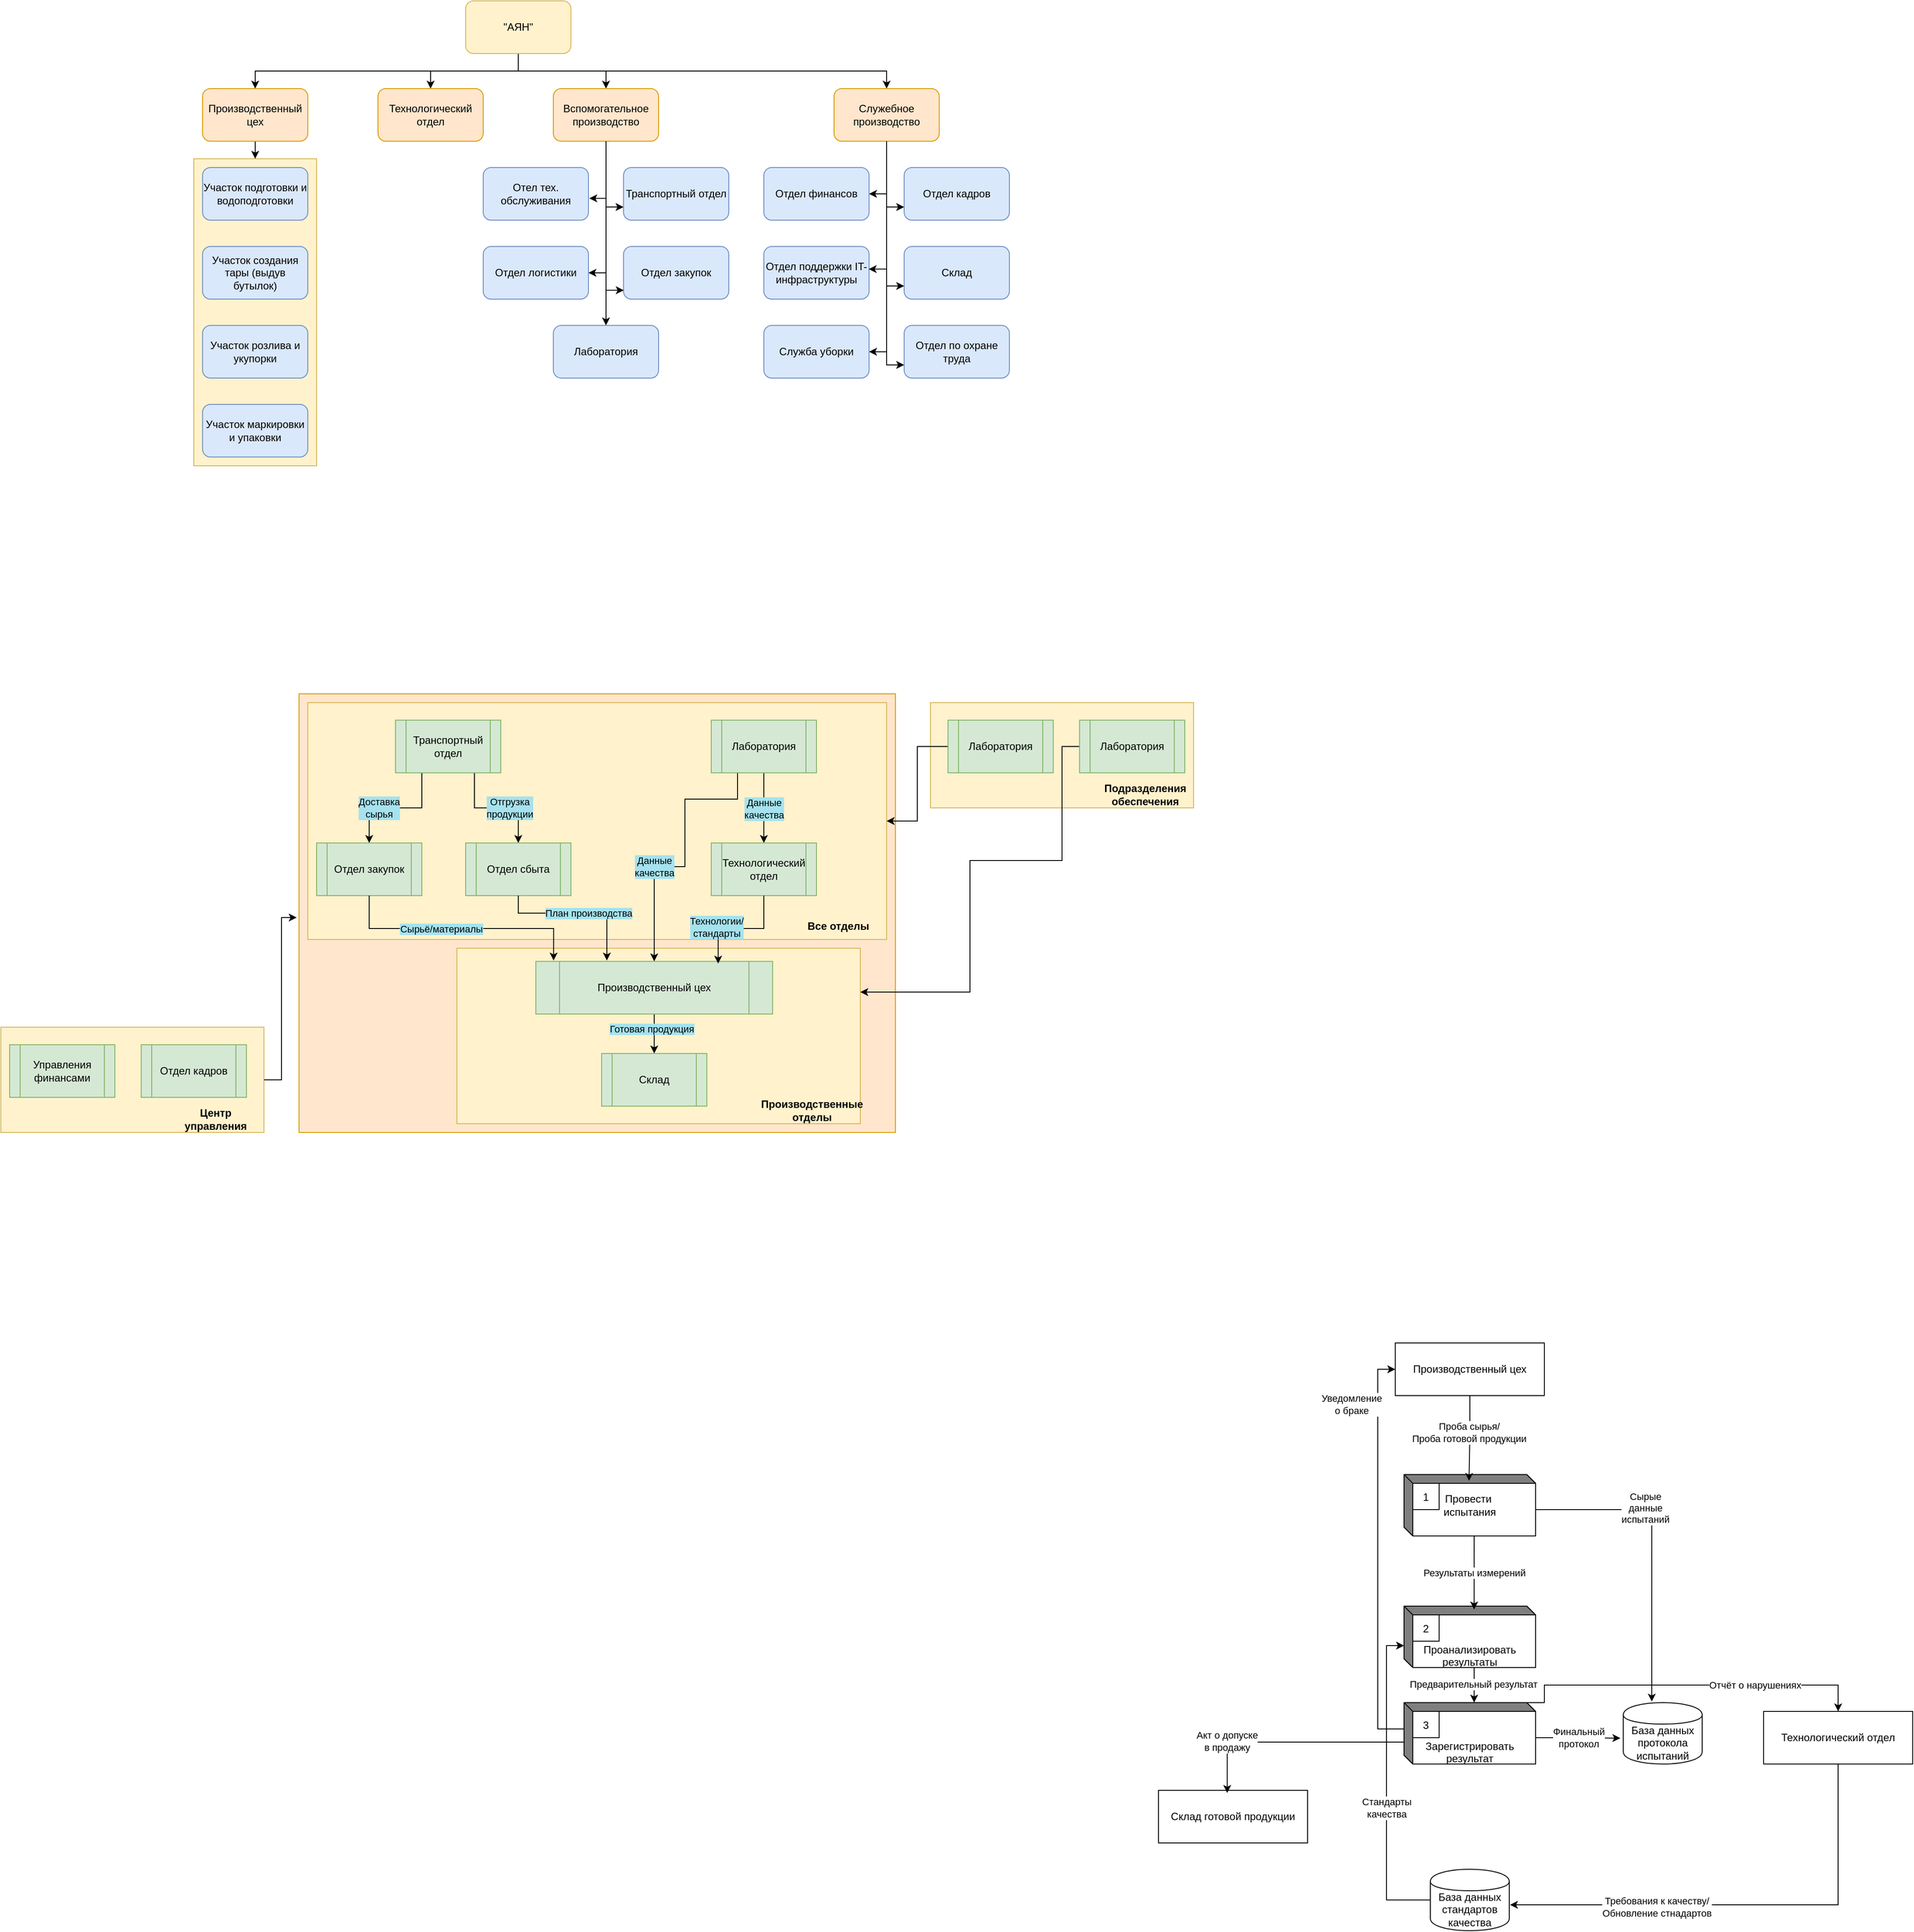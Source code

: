 <mxfile version="28.2.0">
  <diagram id="C5RBs43oDa-KdzZeNtuy" name="Page-1">
    <mxGraphModel dx="2205" dy="1965" grid="1" gridSize="10" guides="1" tooltips="1" connect="1" arrows="1" fold="1" page="1" pageScale="1" pageWidth="827" pageHeight="1169" math="0" shadow="0">
      <root>
        <mxCell id="WIyWlLk6GJQsqaUBKTNV-0" />
        <mxCell id="WIyWlLk6GJQsqaUBKTNV-1" parent="WIyWlLk6GJQsqaUBKTNV-0" />
        <mxCell id="Kz0ILVLRbBPBbnpEan82-95" value="" style="rounded=0;whiteSpace=wrap;html=1;fillColor=#fff2cc;strokeColor=#d6b656;" parent="WIyWlLk6GJQsqaUBKTNV-1" vertex="1">
          <mxGeometry x="-170" y="-390" width="140" height="350" as="geometry" />
        </mxCell>
        <mxCell id="Kz0ILVLRbBPBbnpEan82-2" value="" style="rounded=0;whiteSpace=wrap;html=1;fillColor=#ffe6cc;strokeColor=#d79b00;" parent="WIyWlLk6GJQsqaUBKTNV-1" vertex="1">
          <mxGeometry x="-50" y="220" width="680" height="500" as="geometry" />
        </mxCell>
        <mxCell id="Kz0ILVLRbBPBbnpEan82-27" value="" style="rounded=0;whiteSpace=wrap;html=1;fillColor=#fff2cc;strokeColor=#d6b656;" parent="WIyWlLk6GJQsqaUBKTNV-1" vertex="1">
          <mxGeometry x="130" y="510" width="460" height="200" as="geometry" />
        </mxCell>
        <mxCell id="Kz0ILVLRbBPBbnpEan82-26" value="" style="rounded=0;whiteSpace=wrap;html=1;fillColor=#fff2cc;strokeColor=#d6b656;" parent="WIyWlLk6GJQsqaUBKTNV-1" vertex="1">
          <mxGeometry x="-40" y="230" width="660" height="270" as="geometry" />
        </mxCell>
        <mxCell id="Kz0ILVLRbBPBbnpEan82-9" style="edgeStyle=orthogonalEdgeStyle;rounded=0;orthogonalLoop=1;jettySize=auto;html=1;exitX=0.25;exitY=1;exitDx=0;exitDy=0;" parent="WIyWlLk6GJQsqaUBKTNV-1" source="Kz0ILVLRbBPBbnpEan82-3" target="Kz0ILVLRbBPBbnpEan82-5" edge="1">
          <mxGeometry relative="1" as="geometry" />
        </mxCell>
        <mxCell id="Kz0ILVLRbBPBbnpEan82-11" value="Доставка&lt;div&gt;сырья&lt;/div&gt;" style="edgeLabel;html=1;align=center;verticalAlign=middle;resizable=0;points=[];labelBackgroundColor=light-dark(#a5e2ee, #ededed);" parent="Kz0ILVLRbBPBbnpEan82-9" vertex="1" connectable="0">
          <mxGeometry x="0.096" relative="1" as="geometry">
            <mxPoint x="-13" as="offset" />
          </mxGeometry>
        </mxCell>
        <mxCell id="Kz0ILVLRbBPBbnpEan82-10" style="edgeStyle=orthogonalEdgeStyle;rounded=0;orthogonalLoop=1;jettySize=auto;html=1;exitX=0.75;exitY=1;exitDx=0;exitDy=0;" parent="WIyWlLk6GJQsqaUBKTNV-1" source="Kz0ILVLRbBPBbnpEan82-3" target="Kz0ILVLRbBPBbnpEan82-6" edge="1">
          <mxGeometry relative="1" as="geometry" />
        </mxCell>
        <mxCell id="Kz0ILVLRbBPBbnpEan82-12" value="Отгрузка&lt;div&gt;продукции&lt;/div&gt;" style="edgeLabel;html=1;align=center;verticalAlign=middle;resizable=0;points=[];labelBackgroundColor=light-dark(#a5e2ee, #ededed);" parent="Kz0ILVLRbBPBbnpEan82-10" vertex="1" connectable="0">
          <mxGeometry x="-0.143" relative="1" as="geometry">
            <mxPoint x="24" as="offset" />
          </mxGeometry>
        </mxCell>
        <mxCell id="Kz0ILVLRbBPBbnpEan82-3" value="Транспортный отдел" style="shape=process;whiteSpace=wrap;html=1;backgroundOutline=1;fillColor=#d5e8d4;strokeColor=#82b366;" parent="WIyWlLk6GJQsqaUBKTNV-1" vertex="1">
          <mxGeometry x="60" y="250" width="120" height="60" as="geometry" />
        </mxCell>
        <mxCell id="Kz0ILVLRbBPBbnpEan82-13" style="edgeStyle=orthogonalEdgeStyle;rounded=0;orthogonalLoop=1;jettySize=auto;html=1;exitX=0.5;exitY=1;exitDx=0;exitDy=0;" parent="WIyWlLk6GJQsqaUBKTNV-1" source="Kz0ILVLRbBPBbnpEan82-4" target="Kz0ILVLRbBPBbnpEan82-7" edge="1">
          <mxGeometry relative="1" as="geometry" />
        </mxCell>
        <mxCell id="Kz0ILVLRbBPBbnpEan82-15" value="Данные&lt;div&gt;качества&lt;/div&gt;" style="edgeLabel;html=1;align=center;verticalAlign=middle;resizable=0;points=[];labelBackgroundColor=light-dark(#a5e2ee, #ededed);" parent="Kz0ILVLRbBPBbnpEan82-13" vertex="1" connectable="0">
          <mxGeometry x="0.007" relative="1" as="geometry">
            <mxPoint as="offset" />
          </mxGeometry>
        </mxCell>
        <mxCell id="Kz0ILVLRbBPBbnpEan82-14" style="edgeStyle=orthogonalEdgeStyle;rounded=0;orthogonalLoop=1;jettySize=auto;html=1;exitX=0.25;exitY=1;exitDx=0;exitDy=0;" parent="WIyWlLk6GJQsqaUBKTNV-1" source="Kz0ILVLRbBPBbnpEan82-4" target="Kz0ILVLRbBPBbnpEan82-8" edge="1">
          <mxGeometry relative="1" as="geometry">
            <Array as="points">
              <mxPoint x="450" y="340" />
              <mxPoint x="390" y="340" />
              <mxPoint x="390" y="417" />
              <mxPoint x="355" y="417" />
            </Array>
          </mxGeometry>
        </mxCell>
        <mxCell id="Kz0ILVLRbBPBbnpEan82-16" value="Данные&lt;div&gt;качества&lt;/div&gt;" style="edgeLabel;html=1;align=center;verticalAlign=middle;resizable=0;points=[];labelBackgroundColor=light-dark(#a5e2ee, #ededed);" parent="Kz0ILVLRbBPBbnpEan82-14" vertex="1" connectable="0">
          <mxGeometry x="0.304" relative="1" as="geometry">
            <mxPoint as="offset" />
          </mxGeometry>
        </mxCell>
        <mxCell id="Kz0ILVLRbBPBbnpEan82-4" value="Лаборатория" style="shape=process;whiteSpace=wrap;html=1;backgroundOutline=1;fillColor=#d5e8d4;strokeColor=#82b366;" parent="WIyWlLk6GJQsqaUBKTNV-1" vertex="1">
          <mxGeometry x="420" y="250" width="120" height="60" as="geometry" />
        </mxCell>
        <mxCell id="Kz0ILVLRbBPBbnpEan82-5" value="Отдел закупок" style="shape=process;whiteSpace=wrap;html=1;backgroundOutline=1;fillColor=#d5e8d4;strokeColor=#82b366;" parent="WIyWlLk6GJQsqaUBKTNV-1" vertex="1">
          <mxGeometry x="-30" y="390" width="120" height="60" as="geometry" />
        </mxCell>
        <mxCell id="Kz0ILVLRbBPBbnpEan82-6" value="Отдел сбыта" style="shape=process;whiteSpace=wrap;html=1;backgroundOutline=1;fillColor=#d5e8d4;strokeColor=#82b366;" parent="WIyWlLk6GJQsqaUBKTNV-1" vertex="1">
          <mxGeometry x="140" y="390" width="120" height="60" as="geometry" />
        </mxCell>
        <mxCell id="Kz0ILVLRbBPBbnpEan82-7" value="Технологический отдел" style="shape=process;whiteSpace=wrap;html=1;backgroundOutline=1;fillColor=#d5e8d4;strokeColor=#82b366;" parent="WIyWlLk6GJQsqaUBKTNV-1" vertex="1">
          <mxGeometry x="420" y="390" width="120" height="60" as="geometry" />
        </mxCell>
        <mxCell id="Kz0ILVLRbBPBbnpEan82-24" style="edgeStyle=orthogonalEdgeStyle;rounded=0;orthogonalLoop=1;jettySize=auto;html=1;exitX=0.5;exitY=1;exitDx=0;exitDy=0;entryX=0.5;entryY=0;entryDx=0;entryDy=0;" parent="WIyWlLk6GJQsqaUBKTNV-1" source="Kz0ILVLRbBPBbnpEan82-8" target="Kz0ILVLRbBPBbnpEan82-23" edge="1">
          <mxGeometry relative="1" as="geometry" />
        </mxCell>
        <mxCell id="Kz0ILVLRbBPBbnpEan82-25" value="Готовая продукция" style="edgeLabel;html=1;align=center;verticalAlign=middle;resizable=0;points=[];labelBackgroundColor=light-dark(#a5e2ee, #ededed);" parent="Kz0ILVLRbBPBbnpEan82-24" vertex="1" connectable="0">
          <mxGeometry x="-0.237" y="-3" relative="1" as="geometry">
            <mxPoint as="offset" />
          </mxGeometry>
        </mxCell>
        <mxCell id="Kz0ILVLRbBPBbnpEan82-8" value="Производственный цех" style="shape=process;whiteSpace=wrap;html=1;backgroundOutline=1;fillColor=#d5e8d4;strokeColor=#82b366;" parent="WIyWlLk6GJQsqaUBKTNV-1" vertex="1">
          <mxGeometry x="220" y="525" width="270" height="60" as="geometry" />
        </mxCell>
        <mxCell id="Kz0ILVLRbBPBbnpEan82-17" style="edgeStyle=orthogonalEdgeStyle;rounded=0;orthogonalLoop=1;jettySize=auto;html=1;exitX=0.5;exitY=1;exitDx=0;exitDy=0;entryX=0.77;entryY=0.042;entryDx=0;entryDy=0;entryPerimeter=0;" parent="WIyWlLk6GJQsqaUBKTNV-1" source="Kz0ILVLRbBPBbnpEan82-7" target="Kz0ILVLRbBPBbnpEan82-8" edge="1">
          <mxGeometry relative="1" as="geometry" />
        </mxCell>
        <mxCell id="Kz0ILVLRbBPBbnpEan82-18" value="Технологии/&lt;div&gt;стандарты&lt;/div&gt;" style="edgeLabel;html=1;align=center;verticalAlign=middle;resizable=0;points=[];labelBackgroundColor=light-dark(#a5e2ee, #ededed);" parent="Kz0ILVLRbBPBbnpEan82-17" vertex="1" connectable="0">
          <mxGeometry x="0.383" y="-3" relative="1" as="geometry">
            <mxPoint x="1" y="-2" as="offset" />
          </mxGeometry>
        </mxCell>
        <mxCell id="Kz0ILVLRbBPBbnpEan82-19" style="edgeStyle=orthogonalEdgeStyle;rounded=0;orthogonalLoop=1;jettySize=auto;html=1;exitX=0.5;exitY=1;exitDx=0;exitDy=0;entryX=0.075;entryY=-0.016;entryDx=0;entryDy=0;entryPerimeter=0;" parent="WIyWlLk6GJQsqaUBKTNV-1" source="Kz0ILVLRbBPBbnpEan82-5" target="Kz0ILVLRbBPBbnpEan82-8" edge="1">
          <mxGeometry relative="1" as="geometry" />
        </mxCell>
        <mxCell id="Kz0ILVLRbBPBbnpEan82-22" value="Сырьё/материалы" style="edgeLabel;html=1;align=center;verticalAlign=middle;resizable=0;points=[];labelBackgroundColor=light-dark(#a5e2ee, #ededed);" parent="Kz0ILVLRbBPBbnpEan82-19" vertex="1" connectable="0">
          <mxGeometry x="-0.16" relative="1" as="geometry">
            <mxPoint as="offset" />
          </mxGeometry>
        </mxCell>
        <mxCell id="Kz0ILVLRbBPBbnpEan82-20" style="edgeStyle=orthogonalEdgeStyle;rounded=0;orthogonalLoop=1;jettySize=auto;html=1;exitX=0.5;exitY=1;exitDx=0;exitDy=0;entryX=0.3;entryY=-0.016;entryDx=0;entryDy=0;entryPerimeter=0;" parent="WIyWlLk6GJQsqaUBKTNV-1" source="Kz0ILVLRbBPBbnpEan82-6" target="Kz0ILVLRbBPBbnpEan82-8" edge="1">
          <mxGeometry relative="1" as="geometry">
            <Array as="points">
              <mxPoint x="200" y="470" />
              <mxPoint x="301" y="470" />
            </Array>
          </mxGeometry>
        </mxCell>
        <mxCell id="Kz0ILVLRbBPBbnpEan82-21" value="План производства" style="edgeLabel;html=1;align=center;verticalAlign=middle;resizable=0;points=[];labelBackgroundColor=light-dark(#a5e2ee, #ededed);" parent="Kz0ILVLRbBPBbnpEan82-20" vertex="1" connectable="0">
          <mxGeometry x="-0.359" y="-1" relative="1" as="geometry">
            <mxPoint x="44" y="-1" as="offset" />
          </mxGeometry>
        </mxCell>
        <mxCell id="Kz0ILVLRbBPBbnpEan82-23" value="Склад" style="shape=process;whiteSpace=wrap;html=1;backgroundOutline=1;fillColor=#d5e8d4;strokeColor=#82b366;" parent="WIyWlLk6GJQsqaUBKTNV-1" vertex="1">
          <mxGeometry x="295" y="630" width="120" height="60" as="geometry" />
        </mxCell>
        <mxCell id="Kz0ILVLRbBPBbnpEan82-28" value="Производственные отделы" style="text;html=1;align=center;verticalAlign=middle;whiteSpace=wrap;rounded=0;fontStyle=1" parent="WIyWlLk6GJQsqaUBKTNV-1" vertex="1">
          <mxGeometry x="480" y="680" width="110" height="30" as="geometry" />
        </mxCell>
        <mxCell id="Kz0ILVLRbBPBbnpEan82-29" value="Все отделы" style="text;html=1;align=center;verticalAlign=middle;whiteSpace=wrap;rounded=0;fontStyle=1" parent="WIyWlLk6GJQsqaUBKTNV-1" vertex="1">
          <mxGeometry x="510" y="470" width="110" height="30" as="geometry" />
        </mxCell>
        <mxCell id="Kz0ILVLRbBPBbnpEan82-30" value="" style="rounded=0;whiteSpace=wrap;html=1;fillColor=#fff2cc;strokeColor=#d6b656;" parent="WIyWlLk6GJQsqaUBKTNV-1" vertex="1">
          <mxGeometry x="670" y="230" width="300" height="120" as="geometry" />
        </mxCell>
        <mxCell id="Kz0ILVLRbBPBbnpEan82-34" style="edgeStyle=orthogonalEdgeStyle;rounded=0;orthogonalLoop=1;jettySize=auto;html=1;exitX=0;exitY=0.5;exitDx=0;exitDy=0;" parent="WIyWlLk6GJQsqaUBKTNV-1" source="Kz0ILVLRbBPBbnpEan82-31" target="Kz0ILVLRbBPBbnpEan82-26" edge="1">
          <mxGeometry relative="1" as="geometry" />
        </mxCell>
        <mxCell id="Kz0ILVLRbBPBbnpEan82-31" value="Лаборатория" style="shape=process;whiteSpace=wrap;html=1;backgroundOutline=1;fillColor=#d5e8d4;strokeColor=#82b366;" parent="WIyWlLk6GJQsqaUBKTNV-1" vertex="1">
          <mxGeometry x="690" y="250" width="120" height="60" as="geometry" />
        </mxCell>
        <mxCell id="Kz0ILVLRbBPBbnpEan82-35" style="edgeStyle=orthogonalEdgeStyle;rounded=0;orthogonalLoop=1;jettySize=auto;html=1;exitX=0;exitY=0.5;exitDx=0;exitDy=0;entryX=1;entryY=0.25;entryDx=0;entryDy=0;" parent="WIyWlLk6GJQsqaUBKTNV-1" source="Kz0ILVLRbBPBbnpEan82-32" target="Kz0ILVLRbBPBbnpEan82-27" edge="1">
          <mxGeometry relative="1" as="geometry">
            <Array as="points">
              <mxPoint x="820" y="280" />
              <mxPoint x="820" y="410" />
              <mxPoint x="715" y="410" />
              <mxPoint x="715" y="560" />
            </Array>
          </mxGeometry>
        </mxCell>
        <mxCell id="Kz0ILVLRbBPBbnpEan82-32" value="Лаборатория" style="shape=process;whiteSpace=wrap;html=1;backgroundOutline=1;fillColor=#d5e8d4;strokeColor=#82b366;" parent="WIyWlLk6GJQsqaUBKTNV-1" vertex="1">
          <mxGeometry x="840" y="250" width="120" height="60" as="geometry" />
        </mxCell>
        <mxCell id="Kz0ILVLRbBPBbnpEan82-33" value="Подразделения обеспечения" style="text;html=1;align=center;verticalAlign=middle;whiteSpace=wrap;rounded=0;fontStyle=1" parent="WIyWlLk6GJQsqaUBKTNV-1" vertex="1">
          <mxGeometry x="860" y="320" width="110" height="30" as="geometry" />
        </mxCell>
        <mxCell id="Kz0ILVLRbBPBbnpEan82-36" value="" style="rounded=0;whiteSpace=wrap;html=1;fillColor=#fff2cc;strokeColor=#d6b656;" parent="WIyWlLk6GJQsqaUBKTNV-1" vertex="1">
          <mxGeometry x="-390" y="600" width="300" height="120" as="geometry" />
        </mxCell>
        <mxCell id="Kz0ILVLRbBPBbnpEan82-37" value="Управления финансами" style="shape=process;whiteSpace=wrap;html=1;backgroundOutline=1;fillColor=#d5e8d4;strokeColor=#82b366;" parent="WIyWlLk6GJQsqaUBKTNV-1" vertex="1">
          <mxGeometry x="-380" y="620" width="120" height="60" as="geometry" />
        </mxCell>
        <mxCell id="Kz0ILVLRbBPBbnpEan82-38" value="Отдел кадров" style="shape=process;whiteSpace=wrap;html=1;backgroundOutline=1;fillColor=#d5e8d4;strokeColor=#82b366;" parent="WIyWlLk6GJQsqaUBKTNV-1" vertex="1">
          <mxGeometry x="-230" y="620" width="120" height="60" as="geometry" />
        </mxCell>
        <mxCell id="Kz0ILVLRbBPBbnpEan82-39" value="Центр управления" style="text;html=1;align=center;verticalAlign=middle;whiteSpace=wrap;rounded=0;fontStyle=1" parent="WIyWlLk6GJQsqaUBKTNV-1" vertex="1">
          <mxGeometry x="-200" y="690" width="110" height="30" as="geometry" />
        </mxCell>
        <mxCell id="Kz0ILVLRbBPBbnpEan82-40" style="edgeStyle=orthogonalEdgeStyle;rounded=0;orthogonalLoop=1;jettySize=auto;html=1;exitX=1;exitY=0.5;exitDx=0;exitDy=0;entryX=-0.004;entryY=0.51;entryDx=0;entryDy=0;entryPerimeter=0;" parent="WIyWlLk6GJQsqaUBKTNV-1" source="Kz0ILVLRbBPBbnpEan82-36" target="Kz0ILVLRbBPBbnpEan82-2" edge="1">
          <mxGeometry relative="1" as="geometry" />
        </mxCell>
        <mxCell id="Kz0ILVLRbBPBbnpEan82-47" style="edgeStyle=orthogonalEdgeStyle;rounded=0;orthogonalLoop=1;jettySize=auto;html=1;exitX=0.5;exitY=1;exitDx=0;exitDy=0;entryX=0.5;entryY=0;entryDx=0;entryDy=0;" parent="WIyWlLk6GJQsqaUBKTNV-1" source="Kz0ILVLRbBPBbnpEan82-42" target="Kz0ILVLRbBPBbnpEan82-43" edge="1">
          <mxGeometry relative="1" as="geometry" />
        </mxCell>
        <mxCell id="Kz0ILVLRbBPBbnpEan82-48" style="edgeStyle=orthogonalEdgeStyle;rounded=0;orthogonalLoop=1;jettySize=auto;html=1;exitX=0.5;exitY=1;exitDx=0;exitDy=0;entryX=0.5;entryY=0;entryDx=0;entryDy=0;" parent="WIyWlLk6GJQsqaUBKTNV-1" source="Kz0ILVLRbBPBbnpEan82-42" target="Kz0ILVLRbBPBbnpEan82-44" edge="1">
          <mxGeometry relative="1" as="geometry" />
        </mxCell>
        <mxCell id="Kz0ILVLRbBPBbnpEan82-49" style="edgeStyle=orthogonalEdgeStyle;rounded=0;orthogonalLoop=1;jettySize=auto;html=1;exitX=0.5;exitY=1;exitDx=0;exitDy=0;" parent="WIyWlLk6GJQsqaUBKTNV-1" source="Kz0ILVLRbBPBbnpEan82-42" target="Kz0ILVLRbBPBbnpEan82-46" edge="1">
          <mxGeometry relative="1" as="geometry" />
        </mxCell>
        <mxCell id="Kz0ILVLRbBPBbnpEan82-50" style="edgeStyle=orthogonalEdgeStyle;rounded=0;orthogonalLoop=1;jettySize=auto;html=1;exitX=0.5;exitY=1;exitDx=0;exitDy=0;" parent="WIyWlLk6GJQsqaUBKTNV-1" source="Kz0ILVLRbBPBbnpEan82-42" target="Kz0ILVLRbBPBbnpEan82-45" edge="1">
          <mxGeometry relative="1" as="geometry" />
        </mxCell>
        <mxCell id="Kz0ILVLRbBPBbnpEan82-42" value="&quot;АЯН&quot;" style="rounded=1;whiteSpace=wrap;html=1;fillColor=#fff2cc;strokeColor=#d6b656;" parent="WIyWlLk6GJQsqaUBKTNV-1" vertex="1">
          <mxGeometry x="140" y="-570" width="120" height="60" as="geometry" />
        </mxCell>
        <mxCell id="Kz0ILVLRbBPBbnpEan82-96" style="edgeStyle=orthogonalEdgeStyle;rounded=0;orthogonalLoop=1;jettySize=auto;html=1;exitX=0.5;exitY=1;exitDx=0;exitDy=0;entryX=0.5;entryY=1;entryDx=0;entryDy=0;" parent="WIyWlLk6GJQsqaUBKTNV-1" source="Kz0ILVLRbBPBbnpEan82-43" target="Kz0ILVLRbBPBbnpEan82-43" edge="1">
          <mxGeometry relative="1" as="geometry" />
        </mxCell>
        <mxCell id="Kz0ILVLRbBPBbnpEan82-97" style="edgeStyle=orthogonalEdgeStyle;rounded=0;orthogonalLoop=1;jettySize=auto;html=1;exitX=0.5;exitY=1;exitDx=0;exitDy=0;entryX=0.5;entryY=0;entryDx=0;entryDy=0;" parent="WIyWlLk6GJQsqaUBKTNV-1" source="Kz0ILVLRbBPBbnpEan82-43" target="Kz0ILVLRbBPBbnpEan82-95" edge="1">
          <mxGeometry relative="1" as="geometry" />
        </mxCell>
        <mxCell id="Kz0ILVLRbBPBbnpEan82-43" value="Производственный цех" style="rounded=1;whiteSpace=wrap;html=1;fillColor=#ffe6cc;strokeColor=#d79b00;" parent="WIyWlLk6GJQsqaUBKTNV-1" vertex="1">
          <mxGeometry x="-160" y="-470" width="120" height="60" as="geometry" />
        </mxCell>
        <mxCell id="Kz0ILVLRbBPBbnpEan82-44" value="Технологический отдел" style="rounded=1;whiteSpace=wrap;html=1;fillColor=#ffe6cc;strokeColor=#d79b00;" parent="WIyWlLk6GJQsqaUBKTNV-1" vertex="1">
          <mxGeometry x="40" y="-470" width="120" height="60" as="geometry" />
        </mxCell>
        <mxCell id="Kz0ILVLRbBPBbnpEan82-56" style="edgeStyle=orthogonalEdgeStyle;rounded=0;orthogonalLoop=1;jettySize=auto;html=1;exitX=0.5;exitY=1;exitDx=0;exitDy=0;" parent="WIyWlLk6GJQsqaUBKTNV-1" source="Kz0ILVLRbBPBbnpEan82-45" target="Kz0ILVLRbBPBbnpEan82-55" edge="1">
          <mxGeometry relative="1" as="geometry" />
        </mxCell>
        <mxCell id="Kz0ILVLRbBPBbnpEan82-58" style="edgeStyle=orthogonalEdgeStyle;rounded=0;orthogonalLoop=1;jettySize=auto;html=1;exitX=0.5;exitY=1;exitDx=0;exitDy=0;entryX=0;entryY=0.75;entryDx=0;entryDy=0;" parent="WIyWlLk6GJQsqaUBKTNV-1" source="Kz0ILVLRbBPBbnpEan82-45" target="Kz0ILVLRbBPBbnpEan82-52" edge="1">
          <mxGeometry relative="1" as="geometry" />
        </mxCell>
        <mxCell id="Kz0ILVLRbBPBbnpEan82-59" style="edgeStyle=orthogonalEdgeStyle;rounded=0;orthogonalLoop=1;jettySize=auto;html=1;exitX=0.5;exitY=1;exitDx=0;exitDy=0;entryX=1;entryY=0.5;entryDx=0;entryDy=0;" parent="WIyWlLk6GJQsqaUBKTNV-1" source="Kz0ILVLRbBPBbnpEan82-45" target="Kz0ILVLRbBPBbnpEan82-54" edge="1">
          <mxGeometry relative="1" as="geometry" />
        </mxCell>
        <mxCell id="Kz0ILVLRbBPBbnpEan82-45" value="Вспомогательное производство" style="rounded=1;whiteSpace=wrap;html=1;fillColor=#ffe6cc;strokeColor=#d79b00;" parent="WIyWlLk6GJQsqaUBKTNV-1" vertex="1">
          <mxGeometry x="240" y="-470" width="120" height="60" as="geometry" />
        </mxCell>
        <mxCell id="Kz0ILVLRbBPBbnpEan82-74" style="edgeStyle=orthogonalEdgeStyle;rounded=0;orthogonalLoop=1;jettySize=auto;html=1;exitX=0.5;exitY=1;exitDx=0;exitDy=0;entryX=1;entryY=0.5;entryDx=0;entryDy=0;" parent="WIyWlLk6GJQsqaUBKTNV-1" source="Kz0ILVLRbBPBbnpEan82-46" target="Kz0ILVLRbBPBbnpEan82-66" edge="1">
          <mxGeometry relative="1" as="geometry" />
        </mxCell>
        <mxCell id="Kz0ILVLRbBPBbnpEan82-75" style="edgeStyle=orthogonalEdgeStyle;rounded=0;orthogonalLoop=1;jettySize=auto;html=1;exitX=0.5;exitY=1;exitDx=0;exitDy=0;entryX=0;entryY=0.75;entryDx=0;entryDy=0;" parent="WIyWlLk6GJQsqaUBKTNV-1" source="Kz0ILVLRbBPBbnpEan82-46" target="Kz0ILVLRbBPBbnpEan82-67" edge="1">
          <mxGeometry relative="1" as="geometry" />
        </mxCell>
        <mxCell id="Kz0ILVLRbBPBbnpEan82-77" style="edgeStyle=orthogonalEdgeStyle;rounded=0;orthogonalLoop=1;jettySize=auto;html=1;exitX=0.5;exitY=1;exitDx=0;exitDy=0;entryX=0;entryY=0.75;entryDx=0;entryDy=0;" parent="WIyWlLk6GJQsqaUBKTNV-1" source="Kz0ILVLRbBPBbnpEan82-46" target="Kz0ILVLRbBPBbnpEan82-68" edge="1">
          <mxGeometry relative="1" as="geometry" />
        </mxCell>
        <mxCell id="Kz0ILVLRbBPBbnpEan82-89" style="edgeStyle=orthogonalEdgeStyle;rounded=0;orthogonalLoop=1;jettySize=auto;html=1;exitX=0.5;exitY=1;exitDx=0;exitDy=0;entryX=1;entryY=0.5;entryDx=0;entryDy=0;" parent="WIyWlLk6GJQsqaUBKTNV-1" source="Kz0ILVLRbBPBbnpEan82-46" target="Kz0ILVLRbBPBbnpEan82-70" edge="1">
          <mxGeometry relative="1" as="geometry" />
        </mxCell>
        <mxCell id="Kz0ILVLRbBPBbnpEan82-90" style="edgeStyle=orthogonalEdgeStyle;rounded=0;orthogonalLoop=1;jettySize=auto;html=1;exitX=0.5;exitY=1;exitDx=0;exitDy=0;entryX=0;entryY=0.75;entryDx=0;entryDy=0;" parent="WIyWlLk6GJQsqaUBKTNV-1" source="Kz0ILVLRbBPBbnpEan82-46" target="Kz0ILVLRbBPBbnpEan82-88" edge="1">
          <mxGeometry relative="1" as="geometry" />
        </mxCell>
        <mxCell id="Kz0ILVLRbBPBbnpEan82-46" value="Служебное производство" style="rounded=1;whiteSpace=wrap;html=1;fillColor=#ffe6cc;strokeColor=#d79b00;" parent="WIyWlLk6GJQsqaUBKTNV-1" vertex="1">
          <mxGeometry x="560" y="-470" width="120" height="60" as="geometry" />
        </mxCell>
        <mxCell id="Kz0ILVLRbBPBbnpEan82-51" value="Отел тех. обслуживания" style="rounded=1;whiteSpace=wrap;html=1;fillColor=#dae8fc;strokeColor=#6c8ebf;" parent="WIyWlLk6GJQsqaUBKTNV-1" vertex="1">
          <mxGeometry x="160" y="-380" width="120" height="60" as="geometry" />
        </mxCell>
        <mxCell id="Kz0ILVLRbBPBbnpEan82-52" value="Транспортный отдел" style="rounded=1;whiteSpace=wrap;html=1;fillColor=#dae8fc;strokeColor=#6c8ebf;" parent="WIyWlLk6GJQsqaUBKTNV-1" vertex="1">
          <mxGeometry x="320" y="-380" width="120" height="60" as="geometry" />
        </mxCell>
        <mxCell id="Kz0ILVLRbBPBbnpEan82-53" value="Отдел закупок" style="rounded=1;whiteSpace=wrap;html=1;fillColor=#dae8fc;strokeColor=#6c8ebf;" parent="WIyWlLk6GJQsqaUBKTNV-1" vertex="1">
          <mxGeometry x="320" y="-290" width="120" height="60" as="geometry" />
        </mxCell>
        <mxCell id="Kz0ILVLRbBPBbnpEan82-54" value="Отдел логистики" style="rounded=1;whiteSpace=wrap;html=1;fillColor=#dae8fc;strokeColor=#6c8ebf;" parent="WIyWlLk6GJQsqaUBKTNV-1" vertex="1">
          <mxGeometry x="160" y="-290" width="120" height="60" as="geometry" />
        </mxCell>
        <mxCell id="Kz0ILVLRbBPBbnpEan82-55" value="Лаборатория" style="rounded=1;whiteSpace=wrap;html=1;fillColor=#dae8fc;strokeColor=#6c8ebf;" parent="WIyWlLk6GJQsqaUBKTNV-1" vertex="1">
          <mxGeometry x="240" y="-200" width="120" height="60" as="geometry" />
        </mxCell>
        <mxCell id="Kz0ILVLRbBPBbnpEan82-57" style="edgeStyle=orthogonalEdgeStyle;rounded=0;orthogonalLoop=1;jettySize=auto;html=1;exitX=0.5;exitY=1;exitDx=0;exitDy=0;entryX=1.008;entryY=0.585;entryDx=0;entryDy=0;entryPerimeter=0;" parent="WIyWlLk6GJQsqaUBKTNV-1" source="Kz0ILVLRbBPBbnpEan82-45" target="Kz0ILVLRbBPBbnpEan82-51" edge="1">
          <mxGeometry relative="1" as="geometry" />
        </mxCell>
        <mxCell id="Kz0ILVLRbBPBbnpEan82-60" style="edgeStyle=orthogonalEdgeStyle;rounded=0;orthogonalLoop=1;jettySize=auto;html=1;exitX=0.5;exitY=1;exitDx=0;exitDy=0;entryX=0.002;entryY=0.832;entryDx=0;entryDy=0;entryPerimeter=0;" parent="WIyWlLk6GJQsqaUBKTNV-1" source="Kz0ILVLRbBPBbnpEan82-45" target="Kz0ILVLRbBPBbnpEan82-53" edge="1">
          <mxGeometry relative="1" as="geometry" />
        </mxCell>
        <mxCell id="Kz0ILVLRbBPBbnpEan82-66" value="Отдел финансов" style="rounded=1;whiteSpace=wrap;html=1;fillColor=#dae8fc;strokeColor=#6c8ebf;" parent="WIyWlLk6GJQsqaUBKTNV-1" vertex="1">
          <mxGeometry x="480" y="-380" width="120" height="60" as="geometry" />
        </mxCell>
        <mxCell id="Kz0ILVLRbBPBbnpEan82-67" value="Отдел кадров" style="rounded=1;whiteSpace=wrap;html=1;fillColor=#dae8fc;strokeColor=#6c8ebf;" parent="WIyWlLk6GJQsqaUBKTNV-1" vertex="1">
          <mxGeometry x="640" y="-380" width="120" height="60" as="geometry" />
        </mxCell>
        <mxCell id="Kz0ILVLRbBPBbnpEan82-68" value="Склад" style="rounded=1;whiteSpace=wrap;html=1;fillColor=#dae8fc;strokeColor=#6c8ebf;" parent="WIyWlLk6GJQsqaUBKTNV-1" vertex="1">
          <mxGeometry x="640" y="-290" width="120" height="60" as="geometry" />
        </mxCell>
        <mxCell id="Kz0ILVLRbBPBbnpEan82-69" value="Отдел поддержки IT-инфраструктуры" style="rounded=1;whiteSpace=wrap;html=1;fillColor=#dae8fc;strokeColor=#6c8ebf;" parent="WIyWlLk6GJQsqaUBKTNV-1" vertex="1">
          <mxGeometry x="480" y="-290" width="120" height="60" as="geometry" />
        </mxCell>
        <mxCell id="Kz0ILVLRbBPBbnpEan82-70" value="Служба уборки" style="rounded=1;whiteSpace=wrap;html=1;fillColor=#dae8fc;strokeColor=#6c8ebf;" parent="WIyWlLk6GJQsqaUBKTNV-1" vertex="1">
          <mxGeometry x="480" y="-200" width="120" height="60" as="geometry" />
        </mxCell>
        <mxCell id="Kz0ILVLRbBPBbnpEan82-76" style="edgeStyle=orthogonalEdgeStyle;rounded=0;orthogonalLoop=1;jettySize=auto;html=1;exitX=0.5;exitY=1;exitDx=0;exitDy=0;entryX=0.996;entryY=0.43;entryDx=0;entryDy=0;entryPerimeter=0;" parent="WIyWlLk6GJQsqaUBKTNV-1" source="Kz0ILVLRbBPBbnpEan82-46" target="Kz0ILVLRbBPBbnpEan82-69" edge="1">
          <mxGeometry relative="1" as="geometry" />
        </mxCell>
        <mxCell id="Kz0ILVLRbBPBbnpEan82-88" value="Отдел по охране труда" style="rounded=1;whiteSpace=wrap;html=1;fillColor=#dae8fc;strokeColor=#6c8ebf;" parent="WIyWlLk6GJQsqaUBKTNV-1" vertex="1">
          <mxGeometry x="640" y="-200" width="120" height="60" as="geometry" />
        </mxCell>
        <mxCell id="Kz0ILVLRbBPBbnpEan82-91" value="Участок подготовки и водоподготовки" style="rounded=1;whiteSpace=wrap;html=1;fillColor=#dae8fc;strokeColor=#6c8ebf;" parent="WIyWlLk6GJQsqaUBKTNV-1" vertex="1">
          <mxGeometry x="-160" y="-380" width="120" height="60" as="geometry" />
        </mxCell>
        <mxCell id="Kz0ILVLRbBPBbnpEan82-92" value="Участок создания тары (выдув бутылок)" style="rounded=1;whiteSpace=wrap;html=1;fillColor=#dae8fc;strokeColor=#6c8ebf;" parent="WIyWlLk6GJQsqaUBKTNV-1" vertex="1">
          <mxGeometry x="-160" y="-290" width="120" height="60" as="geometry" />
        </mxCell>
        <mxCell id="Kz0ILVLRbBPBbnpEan82-93" value="Участок маркировки и упаковки" style="rounded=1;whiteSpace=wrap;html=1;fillColor=#dae8fc;strokeColor=#6c8ebf;" parent="WIyWlLk6GJQsqaUBKTNV-1" vertex="1">
          <mxGeometry x="-160" y="-110" width="120" height="60" as="geometry" />
        </mxCell>
        <mxCell id="Kz0ILVLRbBPBbnpEan82-94" value="Участок розлива и укупорки" style="rounded=1;whiteSpace=wrap;html=1;fillColor=#dae8fc;strokeColor=#6c8ebf;" parent="WIyWlLk6GJQsqaUBKTNV-1" vertex="1">
          <mxGeometry x="-160" y="-200" width="120" height="60" as="geometry" />
        </mxCell>
        <mxCell id="m-dbjvyVrqkAvfIUvC8t-2" value="Производственный цех" style="rounded=0;whiteSpace=wrap;html=1;" vertex="1" parent="WIyWlLk6GJQsqaUBKTNV-1">
          <mxGeometry x="1200" y="960" width="170" height="60" as="geometry" />
        </mxCell>
        <mxCell id="m-dbjvyVrqkAvfIUvC8t-6" value="Провести&amp;nbsp;&lt;div&gt;испытания&lt;/div&gt;" style="html=1;dashed=0;whiteSpace=wrap;shape=mxgraph.dfd.externalEntity" vertex="1" parent="WIyWlLk6GJQsqaUBKTNV-1">
          <mxGeometry x="1210" y="1110" width="150" height="70" as="geometry" />
        </mxCell>
        <mxCell id="m-dbjvyVrqkAvfIUvC8t-7" value="1" style="autosize=1;part=1;resizable=0;strokeColor=inherit;fillColor=inherit;gradientColor=inherit;" vertex="1" parent="m-dbjvyVrqkAvfIUvC8t-6">
          <mxGeometry width="30" height="30" relative="1" as="geometry">
            <mxPoint x="10" y="10" as="offset" />
          </mxGeometry>
        </mxCell>
        <mxCell id="m-dbjvyVrqkAvfIUvC8t-8" value="&lt;div&gt;&lt;br&gt;&lt;/div&gt;&lt;div&gt;&lt;br&gt;&lt;/div&gt;&lt;div&gt;&lt;br&gt;&lt;/div&gt;Проанализировать результаты" style="html=1;dashed=0;whiteSpace=wrap;shape=mxgraph.dfd.externalEntity" vertex="1" parent="WIyWlLk6GJQsqaUBKTNV-1">
          <mxGeometry x="1210" y="1260" width="150" height="70" as="geometry" />
        </mxCell>
        <mxCell id="m-dbjvyVrqkAvfIUvC8t-9" value="2" style="autosize=1;part=1;resizable=0;strokeColor=inherit;fillColor=inherit;gradientColor=inherit;" vertex="1" parent="m-dbjvyVrqkAvfIUvC8t-8">
          <mxGeometry width="30" height="30" relative="1" as="geometry">
            <mxPoint x="10" y="10" as="offset" />
          </mxGeometry>
        </mxCell>
        <mxCell id="m-dbjvyVrqkAvfIUvC8t-21" style="edgeStyle=orthogonalEdgeStyle;rounded=0;orthogonalLoop=1;jettySize=auto;html=1;exitX=0;exitY=0;exitDx=0;exitDy=30;exitPerimeter=0;entryX=0;entryY=0.5;entryDx=0;entryDy=0;" edge="1" parent="WIyWlLk6GJQsqaUBKTNV-1" source="m-dbjvyVrqkAvfIUvC8t-10" target="m-dbjvyVrqkAvfIUvC8t-2">
          <mxGeometry relative="1" as="geometry" />
        </mxCell>
        <mxCell id="m-dbjvyVrqkAvfIUvC8t-22" value="Уведомление&lt;div&gt;о браке&lt;/div&gt;" style="edgeLabel;html=1;align=center;verticalAlign=middle;resizable=0;points=[];" vertex="1" connectable="0" parent="m-dbjvyVrqkAvfIUvC8t-21">
          <mxGeometry x="0.788" y="3" relative="1" as="geometry">
            <mxPoint x="-27" y="11" as="offset" />
          </mxGeometry>
        </mxCell>
        <mxCell id="m-dbjvyVrqkAvfIUvC8t-31" style="edgeStyle=orthogonalEdgeStyle;rounded=0;orthogonalLoop=1;jettySize=auto;html=1;exitX=0;exitY=0;exitDx=140;exitDy=0;exitPerimeter=0;entryX=0.5;entryY=0;entryDx=0;entryDy=0;" edge="1" parent="WIyWlLk6GJQsqaUBKTNV-1" source="m-dbjvyVrqkAvfIUvC8t-10" target="m-dbjvyVrqkAvfIUvC8t-15">
          <mxGeometry relative="1" as="geometry">
            <Array as="points">
              <mxPoint x="1370" y="1370" />
              <mxPoint x="1370" y="1350" />
              <mxPoint x="1705" y="1350" />
            </Array>
          </mxGeometry>
        </mxCell>
        <mxCell id="m-dbjvyVrqkAvfIUvC8t-32" value="Отчёт о нарушениях" style="edgeLabel;html=1;align=center;verticalAlign=middle;resizable=0;points=[];" vertex="1" connectable="0" parent="m-dbjvyVrqkAvfIUvC8t-31">
          <mxGeometry x="0.181" relative="1" as="geometry">
            <mxPoint x="41" as="offset" />
          </mxGeometry>
        </mxCell>
        <mxCell id="m-dbjvyVrqkAvfIUvC8t-10" value="&lt;div&gt;&lt;br&gt;&lt;/div&gt;&lt;div&gt;&lt;br&gt;&lt;/div&gt;&lt;div&gt;&lt;br&gt;&lt;/div&gt;Зарегистрировать результат" style="html=1;dashed=0;whiteSpace=wrap;shape=mxgraph.dfd.externalEntity" vertex="1" parent="WIyWlLk6GJQsqaUBKTNV-1">
          <mxGeometry x="1210" y="1370" width="150" height="70" as="geometry" />
        </mxCell>
        <mxCell id="m-dbjvyVrqkAvfIUvC8t-11" value="3" style="autosize=1;part=1;resizable=0;strokeColor=inherit;fillColor=inherit;gradientColor=inherit;" vertex="1" parent="m-dbjvyVrqkAvfIUvC8t-10">
          <mxGeometry width="30" height="30" relative="1" as="geometry">
            <mxPoint x="10" y="10" as="offset" />
          </mxGeometry>
        </mxCell>
        <mxCell id="m-dbjvyVrqkAvfIUvC8t-12" value="База данных протокола испытаний" style="shape=cylinder;whiteSpace=wrap;html=1;boundedLbl=1;backgroundOutline=1;" vertex="1" parent="WIyWlLk6GJQsqaUBKTNV-1">
          <mxGeometry x="1460" y="1370" width="90" height="70" as="geometry" />
        </mxCell>
        <mxCell id="m-dbjvyVrqkAvfIUvC8t-14" value="Склад готовой продукции" style="rounded=0;whiteSpace=wrap;html=1;" vertex="1" parent="WIyWlLk6GJQsqaUBKTNV-1">
          <mxGeometry x="930" y="1470" width="170" height="60" as="geometry" />
        </mxCell>
        <mxCell id="m-dbjvyVrqkAvfIUvC8t-15" value="Технологический отдел" style="rounded=0;whiteSpace=wrap;html=1;" vertex="1" parent="WIyWlLk6GJQsqaUBKTNV-1">
          <mxGeometry x="1620" y="1380" width="170" height="60" as="geometry" />
        </mxCell>
        <mxCell id="m-dbjvyVrqkAvfIUvC8t-16" value="База данных стандартов качества" style="shape=cylinder;whiteSpace=wrap;html=1;boundedLbl=1;backgroundOutline=1;" vertex="1" parent="WIyWlLk6GJQsqaUBKTNV-1">
          <mxGeometry x="1240" y="1560" width="90" height="70" as="geometry" />
        </mxCell>
        <mxCell id="m-dbjvyVrqkAvfIUvC8t-17" style="edgeStyle=orthogonalEdgeStyle;rounded=0;orthogonalLoop=1;jettySize=auto;html=1;exitX=0.5;exitY=1;exitDx=0;exitDy=0;entryX=0.494;entryY=0.102;entryDx=0;entryDy=0;entryPerimeter=0;" edge="1" parent="WIyWlLk6GJQsqaUBKTNV-1" source="m-dbjvyVrqkAvfIUvC8t-2" target="m-dbjvyVrqkAvfIUvC8t-6">
          <mxGeometry relative="1" as="geometry" />
        </mxCell>
        <mxCell id="m-dbjvyVrqkAvfIUvC8t-18" value="Проба сырья/&lt;div&gt;Проба готовой продукции&lt;/div&gt;" style="edgeLabel;html=1;align=center;verticalAlign=middle;resizable=0;points=[];" vertex="1" connectable="0" parent="m-dbjvyVrqkAvfIUvC8t-17">
          <mxGeometry x="-0.157" y="-1" relative="1" as="geometry">
            <mxPoint as="offset" />
          </mxGeometry>
        </mxCell>
        <mxCell id="m-dbjvyVrqkAvfIUvC8t-19" style="edgeStyle=orthogonalEdgeStyle;rounded=0;orthogonalLoop=1;jettySize=auto;html=1;exitX=0;exitY=0;exitDx=80;exitDy=70;exitPerimeter=0;entryX=0.533;entryY=0.055;entryDx=0;entryDy=0;entryPerimeter=0;" edge="1" parent="WIyWlLk6GJQsqaUBKTNV-1" source="m-dbjvyVrqkAvfIUvC8t-6" target="m-dbjvyVrqkAvfIUvC8t-8">
          <mxGeometry relative="1" as="geometry" />
        </mxCell>
        <mxCell id="m-dbjvyVrqkAvfIUvC8t-20" value="Результаты измерений" style="edgeLabel;html=1;align=center;verticalAlign=middle;resizable=0;points=[];" vertex="1" connectable="0" parent="m-dbjvyVrqkAvfIUvC8t-19">
          <mxGeometry x="-0.014" relative="1" as="geometry">
            <mxPoint as="offset" />
          </mxGeometry>
        </mxCell>
        <mxCell id="m-dbjvyVrqkAvfIUvC8t-23" style="edgeStyle=orthogonalEdgeStyle;rounded=0;orthogonalLoop=1;jettySize=auto;html=1;exitX=0;exitY=0;exitDx=80;exitDy=70;exitPerimeter=0;entryX=0.533;entryY=0;entryDx=0;entryDy=0;entryPerimeter=0;" edge="1" parent="WIyWlLk6GJQsqaUBKTNV-1" source="m-dbjvyVrqkAvfIUvC8t-8" target="m-dbjvyVrqkAvfIUvC8t-10">
          <mxGeometry relative="1" as="geometry" />
        </mxCell>
        <mxCell id="m-dbjvyVrqkAvfIUvC8t-24" value="Предварительный результат" style="edgeLabel;html=1;align=center;verticalAlign=middle;resizable=0;points=[];" vertex="1" connectable="0" parent="m-dbjvyVrqkAvfIUvC8t-23">
          <mxGeometry x="-0.058" y="-1" relative="1" as="geometry">
            <mxPoint as="offset" />
          </mxGeometry>
        </mxCell>
        <mxCell id="m-dbjvyVrqkAvfIUvC8t-25" style="edgeStyle=orthogonalEdgeStyle;rounded=0;orthogonalLoop=1;jettySize=auto;html=1;exitX=0;exitY=0;exitDx=0;exitDy=45;exitPerimeter=0;entryX=0.461;entryY=0.05;entryDx=0;entryDy=0;entryPerimeter=0;" edge="1" parent="WIyWlLk6GJQsqaUBKTNV-1" source="m-dbjvyVrqkAvfIUvC8t-10" target="m-dbjvyVrqkAvfIUvC8t-14">
          <mxGeometry relative="1" as="geometry" />
        </mxCell>
        <mxCell id="m-dbjvyVrqkAvfIUvC8t-26" value="Акт о допуске&lt;div&gt;в продажу&lt;/div&gt;" style="edgeLabel;html=1;align=center;verticalAlign=middle;resizable=0;points=[];" vertex="1" connectable="0" parent="m-dbjvyVrqkAvfIUvC8t-25">
          <mxGeometry x="0.553" y="-1" relative="1" as="geometry">
            <mxPoint y="-1" as="offset" />
          </mxGeometry>
        </mxCell>
        <mxCell id="m-dbjvyVrqkAvfIUvC8t-27" style="edgeStyle=orthogonalEdgeStyle;rounded=0;orthogonalLoop=1;jettySize=auto;html=1;exitX=0;exitY=0;exitDx=150;exitDy=40;exitPerimeter=0;entryX=-0.037;entryY=0.579;entryDx=0;entryDy=0;entryPerimeter=0;" edge="1" parent="WIyWlLk6GJQsqaUBKTNV-1" source="m-dbjvyVrqkAvfIUvC8t-10" target="m-dbjvyVrqkAvfIUvC8t-12">
          <mxGeometry relative="1" as="geometry" />
        </mxCell>
        <mxCell id="m-dbjvyVrqkAvfIUvC8t-28" value="Финальный&lt;div&gt;протокол&lt;/div&gt;" style="edgeLabel;html=1;align=center;verticalAlign=middle;resizable=0;points=[];" vertex="1" connectable="0" parent="m-dbjvyVrqkAvfIUvC8t-27">
          <mxGeometry x="0.012" relative="1" as="geometry">
            <mxPoint as="offset" />
          </mxGeometry>
        </mxCell>
        <mxCell id="m-dbjvyVrqkAvfIUvC8t-29" style="edgeStyle=orthogonalEdgeStyle;rounded=0;orthogonalLoop=1;jettySize=auto;html=1;exitX=0;exitY=0;exitDx=150;exitDy=40;exitPerimeter=0;entryX=0.361;entryY=-0.017;entryDx=0;entryDy=0;entryPerimeter=0;" edge="1" parent="WIyWlLk6GJQsqaUBKTNV-1" source="m-dbjvyVrqkAvfIUvC8t-6" target="m-dbjvyVrqkAvfIUvC8t-12">
          <mxGeometry relative="1" as="geometry" />
        </mxCell>
        <mxCell id="m-dbjvyVrqkAvfIUvC8t-30" value="Сырые&lt;div&gt;данные&lt;/div&gt;&lt;div&gt;&lt;span style=&quot;background-color: light-dark(#ffffff, var(--ge-dark-color, #121212)); color: light-dark(rgb(0, 0, 0), rgb(255, 255, 255));&quot;&gt;испытаний&lt;/span&gt;&lt;/div&gt;" style="edgeLabel;html=1;align=center;verticalAlign=middle;resizable=0;points=[];" vertex="1" connectable="0" parent="m-dbjvyVrqkAvfIUvC8t-29">
          <mxGeometry x="-0.288" y="2" relative="1" as="geometry">
            <mxPoint as="offset" />
          </mxGeometry>
        </mxCell>
        <mxCell id="m-dbjvyVrqkAvfIUvC8t-33" style="edgeStyle=orthogonalEdgeStyle;rounded=0;orthogonalLoop=1;jettySize=auto;html=1;exitX=0.5;exitY=1;exitDx=0;exitDy=0;entryX=1.009;entryY=0.579;entryDx=0;entryDy=0;entryPerimeter=0;" edge="1" parent="WIyWlLk6GJQsqaUBKTNV-1" source="m-dbjvyVrqkAvfIUvC8t-15" target="m-dbjvyVrqkAvfIUvC8t-16">
          <mxGeometry relative="1" as="geometry" />
        </mxCell>
        <mxCell id="m-dbjvyVrqkAvfIUvC8t-34" value="Требования к качеству/&lt;div&gt;Обновление стнадартов&lt;/div&gt;" style="edgeLabel;html=1;align=center;verticalAlign=middle;resizable=0;points=[];" vertex="1" connectable="0" parent="m-dbjvyVrqkAvfIUvC8t-33">
          <mxGeometry x="0.377" y="2" relative="1" as="geometry">
            <mxPoint as="offset" />
          </mxGeometry>
        </mxCell>
        <mxCell id="m-dbjvyVrqkAvfIUvC8t-35" style="edgeStyle=orthogonalEdgeStyle;rounded=0;orthogonalLoop=1;jettySize=auto;html=1;exitX=0;exitY=0.5;exitDx=0;exitDy=0;entryX=0;entryY=0;entryDx=0;entryDy=45;entryPerimeter=0;" edge="1" parent="WIyWlLk6GJQsqaUBKTNV-1" source="m-dbjvyVrqkAvfIUvC8t-16" target="m-dbjvyVrqkAvfIUvC8t-8">
          <mxGeometry relative="1" as="geometry" />
        </mxCell>
        <mxCell id="m-dbjvyVrqkAvfIUvC8t-36" value="Стандарты&lt;div&gt;качества&lt;/div&gt;" style="edgeLabel;html=1;align=center;verticalAlign=middle;resizable=0;points=[];" vertex="1" connectable="0" parent="m-dbjvyVrqkAvfIUvC8t-35">
          <mxGeometry x="-0.003" relative="1" as="geometry">
            <mxPoint y="24" as="offset" />
          </mxGeometry>
        </mxCell>
      </root>
    </mxGraphModel>
  </diagram>
</mxfile>
